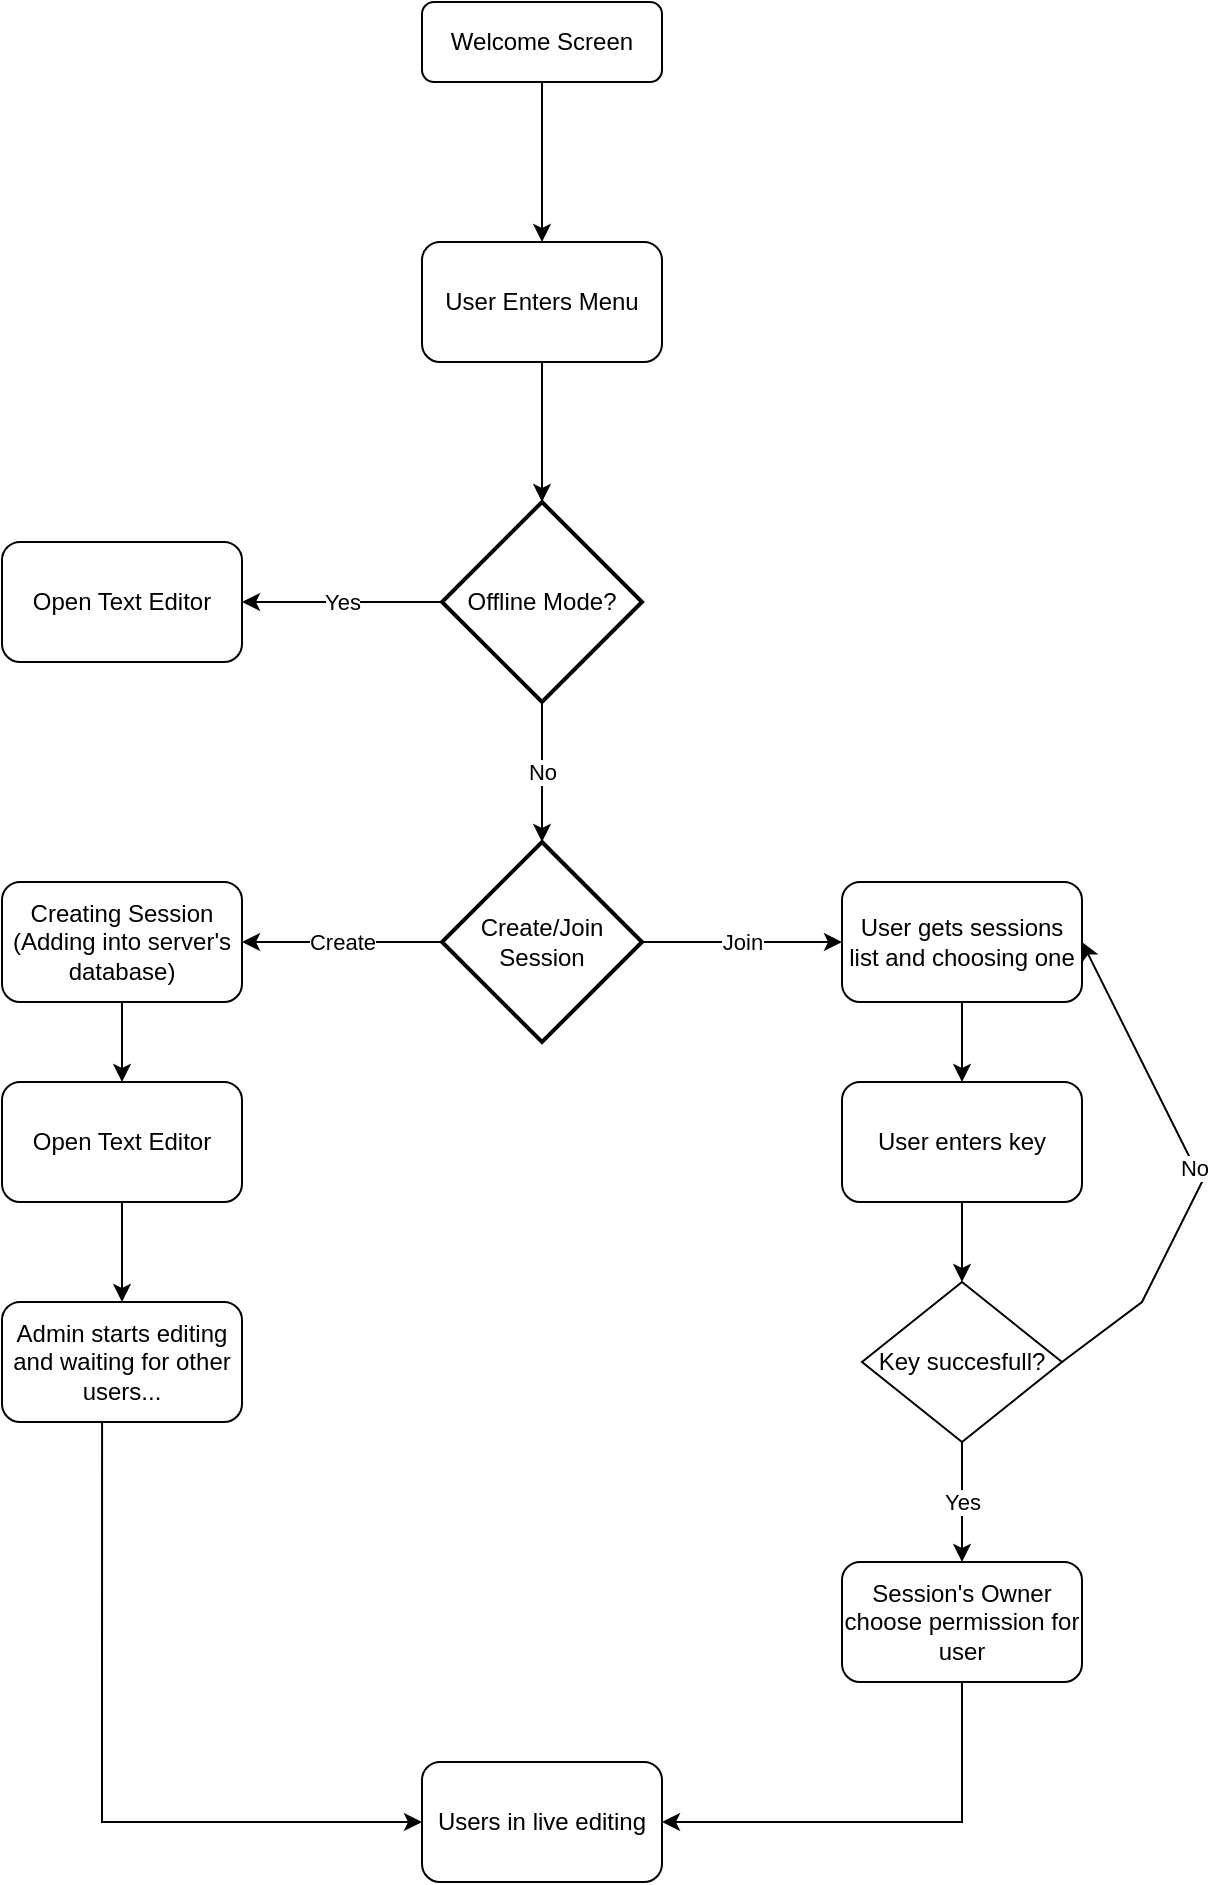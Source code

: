 <mxfile version="20.3.6" type="device"><diagram id="C5RBs43oDa-KdzZeNtuy" name="Page-1"><mxGraphModel dx="1102" dy="482" grid="1" gridSize="10" guides="1" tooltips="1" connect="1" arrows="1" fold="1" page="1" pageScale="1" pageWidth="827" pageHeight="1169" math="0" shadow="0"><root><mxCell id="WIyWlLk6GJQsqaUBKTNV-0"/><mxCell id="WIyWlLk6GJQsqaUBKTNV-1" parent="WIyWlLk6GJQsqaUBKTNV-0"/><mxCell id="WIyWlLk6GJQsqaUBKTNV-3" value="Welcome Screen" style="rounded=1;whiteSpace=wrap;html=1;fontSize=12;glass=0;strokeWidth=1;shadow=0;" parent="WIyWlLk6GJQsqaUBKTNV-1" vertex="1"><mxGeometry x="320" y="70" width="120" height="40" as="geometry"/></mxCell><mxCell id="S996DPyyJmjnfTyqhFFK-0" value="User Enters Menu" style="rounded=1;whiteSpace=wrap;html=1;" vertex="1" parent="WIyWlLk6GJQsqaUBKTNV-1"><mxGeometry x="320" y="190" width="120" height="60" as="geometry"/></mxCell><mxCell id="S996DPyyJmjnfTyqhFFK-8" value="Create/Join&lt;br&gt;Session" style="strokeWidth=2;html=1;shape=mxgraph.flowchart.decision;whiteSpace=wrap;" vertex="1" parent="WIyWlLk6GJQsqaUBKTNV-1"><mxGeometry x="330" y="490" width="100" height="100" as="geometry"/></mxCell><mxCell id="S996DPyyJmjnfTyqhFFK-11" value="" style="endArrow=classic;html=1;rounded=0;exitX=0.5;exitY=1;exitDx=0;exitDy=0;" edge="1" parent="WIyWlLk6GJQsqaUBKTNV-1" source="WIyWlLk6GJQsqaUBKTNV-3"><mxGeometry width="50" height="50" relative="1" as="geometry"><mxPoint x="359" y="150" as="sourcePoint"/><mxPoint x="380" y="190" as="targetPoint"/></mxGeometry></mxCell><mxCell id="S996DPyyJmjnfTyqhFFK-15" value="Offline Mode?" style="strokeWidth=2;html=1;shape=mxgraph.flowchart.decision;whiteSpace=wrap;" vertex="1" parent="WIyWlLk6GJQsqaUBKTNV-1"><mxGeometry x="330" y="320" width="100" height="100" as="geometry"/></mxCell><mxCell id="S996DPyyJmjnfTyqhFFK-16" value="" style="endArrow=classic;html=1;rounded=0;" edge="1" parent="WIyWlLk6GJQsqaUBKTNV-1" source="S996DPyyJmjnfTyqhFFK-15"><mxGeometry relative="1" as="geometry"><mxPoint x="230" y="370" as="sourcePoint"/><mxPoint x="230" y="370" as="targetPoint"/></mxGeometry></mxCell><mxCell id="S996DPyyJmjnfTyqhFFK-17" value="Yes" style="edgeLabel;resizable=0;html=1;align=center;verticalAlign=middle;" connectable="0" vertex="1" parent="S996DPyyJmjnfTyqhFFK-16"><mxGeometry relative="1" as="geometry"/></mxCell><mxCell id="S996DPyyJmjnfTyqhFFK-18" value="Open Text Editor" style="rounded=1;whiteSpace=wrap;html=1;" vertex="1" parent="WIyWlLk6GJQsqaUBKTNV-1"><mxGeometry x="110" y="340" width="120" height="60" as="geometry"/></mxCell><mxCell id="S996DPyyJmjnfTyqhFFK-19" value="" style="endArrow=classic;html=1;rounded=0;entryX=0.5;entryY=0;entryDx=0;entryDy=0;entryPerimeter=0;" edge="1" parent="WIyWlLk6GJQsqaUBKTNV-1" source="S996DPyyJmjnfTyqhFFK-0" target="S996DPyyJmjnfTyqhFFK-15"><mxGeometry width="50" height="50" relative="1" as="geometry"><mxPoint x="380" y="300" as="sourcePoint"/><mxPoint x="440" y="290" as="targetPoint"/></mxGeometry></mxCell><mxCell id="S996DPyyJmjnfTyqhFFK-21" value="" style="endArrow=classic;html=1;rounded=0;" edge="1" parent="WIyWlLk6GJQsqaUBKTNV-1" source="S996DPyyJmjnfTyqhFFK-8"><mxGeometry relative="1" as="geometry"><mxPoint x="230" y="540" as="sourcePoint"/><mxPoint x="230" y="540" as="targetPoint"/></mxGeometry></mxCell><mxCell id="S996DPyyJmjnfTyqhFFK-22" value="Create" style="edgeLabel;resizable=0;html=1;align=center;verticalAlign=middle;" connectable="0" vertex="1" parent="S996DPyyJmjnfTyqhFFK-21"><mxGeometry relative="1" as="geometry"/></mxCell><mxCell id="S996DPyyJmjnfTyqhFFK-23" value="Creating Session (Adding into server's database)" style="rounded=1;whiteSpace=wrap;html=1;" vertex="1" parent="WIyWlLk6GJQsqaUBKTNV-1"><mxGeometry x="110" y="510" width="120" height="60" as="geometry"/></mxCell><mxCell id="S996DPyyJmjnfTyqhFFK-24" value="" style="endArrow=classic;html=1;rounded=0;entryX=0.5;entryY=0;entryDx=0;entryDy=0;entryPerimeter=0;" edge="1" parent="WIyWlLk6GJQsqaUBKTNV-1" source="S996DPyyJmjnfTyqhFFK-15" target="S996DPyyJmjnfTyqhFFK-8"><mxGeometry relative="1" as="geometry"><mxPoint x="380" y="420" as="sourcePoint"/><mxPoint x="380" y="520" as="targetPoint"/><Array as="points"/></mxGeometry></mxCell><mxCell id="S996DPyyJmjnfTyqhFFK-25" value="No" style="edgeLabel;resizable=0;html=1;align=center;verticalAlign=middle;" connectable="0" vertex="1" parent="S996DPyyJmjnfTyqhFFK-24"><mxGeometry relative="1" as="geometry"/></mxCell><mxCell id="S996DPyyJmjnfTyqhFFK-26" value="" style="endArrow=classic;html=1;rounded=0;" edge="1" parent="WIyWlLk6GJQsqaUBKTNV-1" source="S996DPyyJmjnfTyqhFFK-8"><mxGeometry relative="1" as="geometry"><mxPoint x="430" y="540" as="sourcePoint"/><mxPoint x="530" y="540" as="targetPoint"/></mxGeometry></mxCell><mxCell id="S996DPyyJmjnfTyqhFFK-27" value="Join" style="edgeLabel;resizable=0;html=1;align=center;verticalAlign=middle;" connectable="0" vertex="1" parent="S996DPyyJmjnfTyqhFFK-26"><mxGeometry relative="1" as="geometry"/></mxCell><mxCell id="S996DPyyJmjnfTyqhFFK-28" value="User gets sessions list and choosing one" style="rounded=1;whiteSpace=wrap;html=1;" vertex="1" parent="WIyWlLk6GJQsqaUBKTNV-1"><mxGeometry x="530" y="510" width="120" height="60" as="geometry"/></mxCell><mxCell id="S996DPyyJmjnfTyqhFFK-30" value="User enters key" style="rounded=1;whiteSpace=wrap;html=1;" vertex="1" parent="WIyWlLk6GJQsqaUBKTNV-1"><mxGeometry x="530" y="610" width="120" height="60" as="geometry"/></mxCell><mxCell id="S996DPyyJmjnfTyqhFFK-31" value="" style="endArrow=classic;html=1;rounded=0;" edge="1" parent="WIyWlLk6GJQsqaUBKTNV-1" source="S996DPyyJmjnfTyqhFFK-28"><mxGeometry width="50" height="50" relative="1" as="geometry"><mxPoint x="590" y="620" as="sourcePoint"/><mxPoint x="590" y="610" as="targetPoint"/></mxGeometry></mxCell><mxCell id="S996DPyyJmjnfTyqhFFK-32" value="Key succesfull?" style="rhombus;whiteSpace=wrap;html=1;" vertex="1" parent="WIyWlLk6GJQsqaUBKTNV-1"><mxGeometry x="540" y="710" width="100" height="80" as="geometry"/></mxCell><mxCell id="S996DPyyJmjnfTyqhFFK-33" value="" style="endArrow=classic;html=1;rounded=0;" edge="1" parent="WIyWlLk6GJQsqaUBKTNV-1" source="S996DPyyJmjnfTyqhFFK-30"><mxGeometry width="50" height="50" relative="1" as="geometry"><mxPoint x="590" y="720" as="sourcePoint"/><mxPoint x="590" y="710" as="targetPoint"/></mxGeometry></mxCell><mxCell id="S996DPyyJmjnfTyqhFFK-34" value="" style="endArrow=classic;html=1;rounded=0;" edge="1" parent="WIyWlLk6GJQsqaUBKTNV-1"><mxGeometry relative="1" as="geometry"><mxPoint x="590" y="790" as="sourcePoint"/><mxPoint x="590" y="850" as="targetPoint"/></mxGeometry></mxCell><mxCell id="S996DPyyJmjnfTyqhFFK-35" value="Yes" style="edgeLabel;resizable=0;html=1;align=center;verticalAlign=middle;" connectable="0" vertex="1" parent="S996DPyyJmjnfTyqhFFK-34"><mxGeometry relative="1" as="geometry"/></mxCell><mxCell id="S996DPyyJmjnfTyqhFFK-36" value="" style="endArrow=classic;html=1;rounded=0;exitX=1;exitY=0.5;exitDx=0;exitDy=0;entryX=1;entryY=0.5;entryDx=0;entryDy=0;" edge="1" parent="WIyWlLk6GJQsqaUBKTNV-1" source="S996DPyyJmjnfTyqhFFK-32" target="S996DPyyJmjnfTyqhFFK-28"><mxGeometry relative="1" as="geometry"><mxPoint x="640" y="750" as="sourcePoint"/><mxPoint x="670" y="610" as="targetPoint"/><Array as="points"><mxPoint x="680" y="720"/><mxPoint x="710" y="660"/></Array></mxGeometry></mxCell><mxCell id="S996DPyyJmjnfTyqhFFK-37" value="No" style="edgeLabel;resizable=0;html=1;align=center;verticalAlign=middle;" connectable="0" vertex="1" parent="S996DPyyJmjnfTyqhFFK-36"><mxGeometry relative="1" as="geometry"/></mxCell><mxCell id="S996DPyyJmjnfTyqhFFK-38" value="Session's Owner choose permission for user" style="rounded=1;whiteSpace=wrap;html=1;" vertex="1" parent="WIyWlLk6GJQsqaUBKTNV-1"><mxGeometry x="530" y="850" width="120" height="60" as="geometry"/></mxCell><mxCell id="S996DPyyJmjnfTyqhFFK-39" value="Users in live editing" style="rounded=1;whiteSpace=wrap;html=1;" vertex="1" parent="WIyWlLk6GJQsqaUBKTNV-1"><mxGeometry x="320" y="950" width="120" height="60" as="geometry"/></mxCell><mxCell id="S996DPyyJmjnfTyqhFFK-41" value="" style="edgeStyle=segmentEdgeStyle;endArrow=classic;html=1;rounded=0;exitX=0.5;exitY=1;exitDx=0;exitDy=0;entryX=1;entryY=0.5;entryDx=0;entryDy=0;" edge="1" parent="WIyWlLk6GJQsqaUBKTNV-1" source="S996DPyyJmjnfTyqhFFK-38" target="S996DPyyJmjnfTyqhFFK-39"><mxGeometry width="50" height="50" relative="1" as="geometry"><mxPoint x="580" y="1010" as="sourcePoint"/><mxPoint x="630" y="960" as="targetPoint"/><Array as="points"><mxPoint x="590" y="980"/><mxPoint x="440" y="980"/></Array></mxGeometry></mxCell><mxCell id="S996DPyyJmjnfTyqhFFK-43" value="" style="endArrow=classic;html=1;rounded=0;exitX=0.5;exitY=1;exitDx=0;exitDy=0;" edge="1" parent="WIyWlLk6GJQsqaUBKTNV-1" source="S996DPyyJmjnfTyqhFFK-23"><mxGeometry width="50" height="50" relative="1" as="geometry"><mxPoint x="170" y="640" as="sourcePoint"/><mxPoint x="170" y="610" as="targetPoint"/></mxGeometry></mxCell><mxCell id="S996DPyyJmjnfTyqhFFK-44" value="Open Text Editor" style="rounded=1;whiteSpace=wrap;html=1;" vertex="1" parent="WIyWlLk6GJQsqaUBKTNV-1"><mxGeometry x="110" y="610" width="120" height="60" as="geometry"/></mxCell><mxCell id="S996DPyyJmjnfTyqhFFK-45" value="Admin starts editing and waiting for other users..." style="rounded=1;whiteSpace=wrap;html=1;" vertex="1" parent="WIyWlLk6GJQsqaUBKTNV-1"><mxGeometry x="110" y="720" width="120" height="60" as="geometry"/></mxCell><mxCell id="S996DPyyJmjnfTyqhFFK-46" value="" style="endArrow=classic;html=1;rounded=0;exitX=0.5;exitY=1;exitDx=0;exitDy=0;entryX=0.5;entryY=0;entryDx=0;entryDy=0;" edge="1" parent="WIyWlLk6GJQsqaUBKTNV-1" source="S996DPyyJmjnfTyqhFFK-44" target="S996DPyyJmjnfTyqhFFK-45"><mxGeometry width="50" height="50" relative="1" as="geometry"><mxPoint x="160" y="720" as="sourcePoint"/><mxPoint x="210" y="670" as="targetPoint"/></mxGeometry></mxCell><mxCell id="S996DPyyJmjnfTyqhFFK-47" value="" style="edgeStyle=segmentEdgeStyle;endArrow=classic;html=1;rounded=0;exitX=0.417;exitY=1;exitDx=0;exitDy=0;exitPerimeter=0;entryX=0;entryY=0.5;entryDx=0;entryDy=0;" edge="1" parent="WIyWlLk6GJQsqaUBKTNV-1" source="S996DPyyJmjnfTyqhFFK-45" target="S996DPyyJmjnfTyqhFFK-39"><mxGeometry width="50" height="50" relative="1" as="geometry"><mxPoint x="190" y="880" as="sourcePoint"/><mxPoint x="240" y="830" as="targetPoint"/><Array as="points"><mxPoint x="160" y="980"/></Array></mxGeometry></mxCell></root></mxGraphModel></diagram></mxfile>
